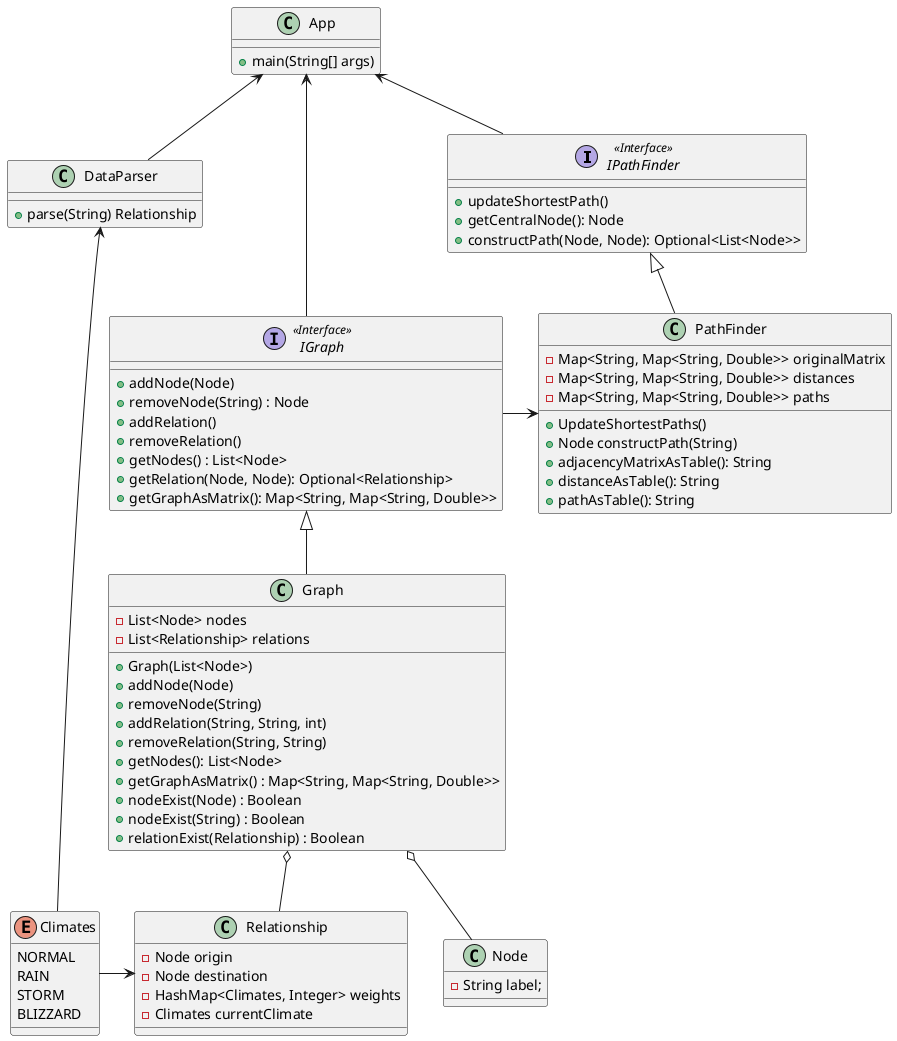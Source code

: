 @startuml
'https://plantuml.com/class-diagram



' -- CLASS DECLARATION--
interface IPathFinder <<Interface>>
interface IGraph <<Interface>>
class Graph
class Node
class Relationship
class PathFinder
class App
class DataParser
enum Climates

' -- CLASS RELATIONS --
IPathFinder -u-> App
DataParser -u-> App
IGraph --u-> App
PathFinder -u-|> IPathFinder
IGraph -r-> PathFinder
Graph -u-|> IGraph
Graph o-- Node
Graph o-- Relationship
Climates -r-> Relationship
Climates --u--> DataParser

' -- INTERFACE PROPERTIES
interface IGraph{
    + addNode(Node)
    + removeNode(String) : Node
    + addRelation()
    + removeRelation()
    + getNodes() : List<Node>
    + getRelation(Node, Node): Optional<Relationship>
    + getGraphAsMatrix(): Map<String, Map<String, Double>>
}

interface IPathFinder{
    + updateShortestPath()
    + getCentralNode(): Node
    + constructPath(Node, Node): Optional<List<Node>>
}

' -- CLASS PROPERTIES --
class App {
    + main(String[] args)
}

enum Climates{
    NORMAL
    RAIN
    STORM
    BLIZZARD
}

class Graph{
    - List<Node> nodes
    - List<Relationship> relations

    + Graph(List<Node>)
    + addNode(Node)
    + removeNode(String)
    + addRelation(String, String, int)
    + removeRelation(String, String)
    + getNodes(): List<Node>
    + getGraphAsMatrix() : Map<String, Map<String, Double>>
    + nodeExist(Node) : Boolean
    + nodeExist(String) : Boolean
    + relationExist(Relationship) : Boolean

}

class PathFinder{
    - Map<String, Map<String, Double>> originalMatrix
    - Map<String, Map<String, Double>> distances
    - Map<String, Map<String, Double>> paths

    ' Floyds Algorithm
    + UpdateShortestPaths()
    + Node constructPath(String)
    + adjacencyMatrixAsTable(): String
    + distanceAsTable(): String
    + pathAsTable(): String

}

class Node {
    - String label;
}

class Relationship{
    - Node origin
    - Node destination
    - HashMap<Climates, Integer> weights
    - Climates currentClimate

}

class DataParser{
    + parse(String) Relationship
}

@enduml